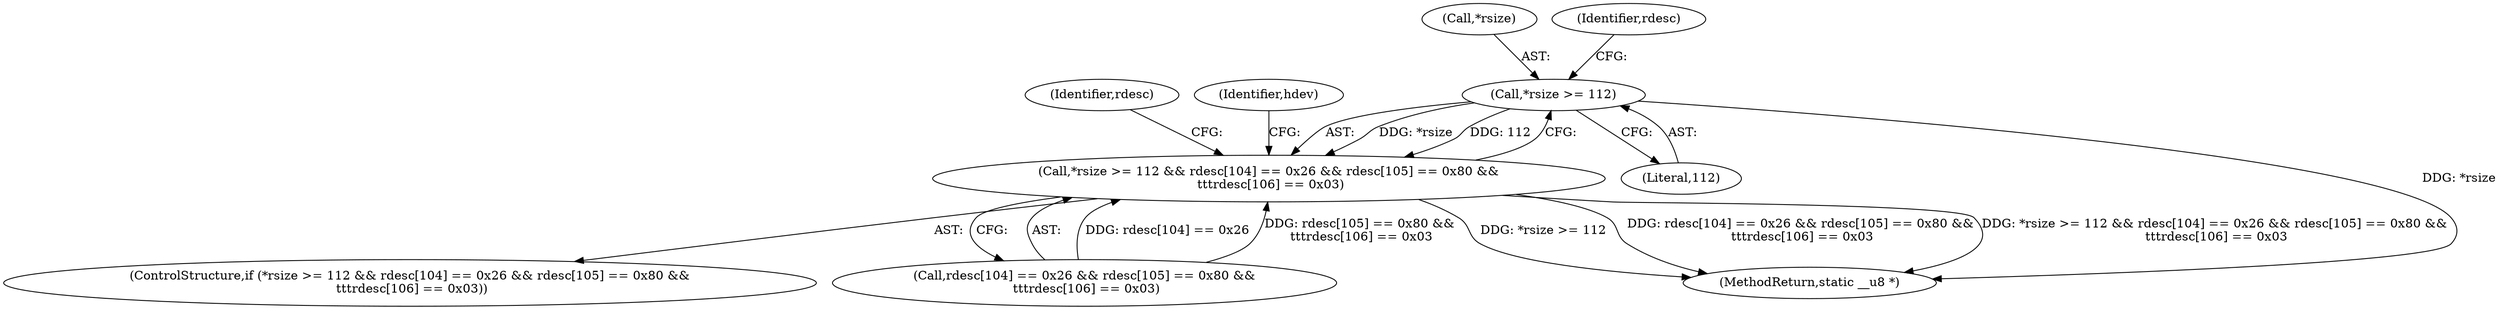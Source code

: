 digraph "0_linux_4ab25786c87eb20857bbb715c3ae34ec8fd6a214_4@pointer" {
"1000107" [label="(Call,*rsize >= 112)"];
"1000106" [label="(Call,*rsize >= 112 && rdesc[104] == 0x26 && rdesc[105] == 0x80 &&\n \t\t\trdesc[106] == 0x03)"];
"1000151" [label="(Identifier,rdesc)"];
"1000108" [label="(Call,*rsize)"];
"1000110" [label="(Literal,112)"];
"1000106" [label="(Call,*rsize >= 112 && rdesc[104] == 0x26 && rdesc[105] == 0x80 &&\n \t\t\trdesc[106] == 0x03)"];
"1000130" [label="(Identifier,hdev)"];
"1000105" [label="(ControlStructure,if (*rsize >= 112 && rdesc[104] == 0x26 && rdesc[105] == 0x80 &&\n \t\t\trdesc[106] == 0x03))"];
"1000111" [label="(Call,rdesc[104] == 0x26 && rdesc[105] == 0x80 &&\n \t\t\trdesc[106] == 0x03)"];
"1000107" [label="(Call,*rsize >= 112)"];
"1000152" [label="(MethodReturn,static __u8 *)"];
"1000114" [label="(Identifier,rdesc)"];
"1000107" -> "1000106"  [label="AST: "];
"1000107" -> "1000110"  [label="CFG: "];
"1000108" -> "1000107"  [label="AST: "];
"1000110" -> "1000107"  [label="AST: "];
"1000114" -> "1000107"  [label="CFG: "];
"1000106" -> "1000107"  [label="CFG: "];
"1000107" -> "1000152"  [label="DDG: *rsize"];
"1000107" -> "1000106"  [label="DDG: *rsize"];
"1000107" -> "1000106"  [label="DDG: 112"];
"1000106" -> "1000105"  [label="AST: "];
"1000106" -> "1000111"  [label="CFG: "];
"1000111" -> "1000106"  [label="AST: "];
"1000130" -> "1000106"  [label="CFG: "];
"1000151" -> "1000106"  [label="CFG: "];
"1000106" -> "1000152"  [label="DDG: *rsize >= 112"];
"1000106" -> "1000152"  [label="DDG: rdesc[104] == 0x26 && rdesc[105] == 0x80 &&\n \t\t\trdesc[106] == 0x03"];
"1000106" -> "1000152"  [label="DDG: *rsize >= 112 && rdesc[104] == 0x26 && rdesc[105] == 0x80 &&\n \t\t\trdesc[106] == 0x03"];
"1000111" -> "1000106"  [label="DDG: rdesc[104] == 0x26"];
"1000111" -> "1000106"  [label="DDG: rdesc[105] == 0x80 &&\n \t\t\trdesc[106] == 0x03"];
}
